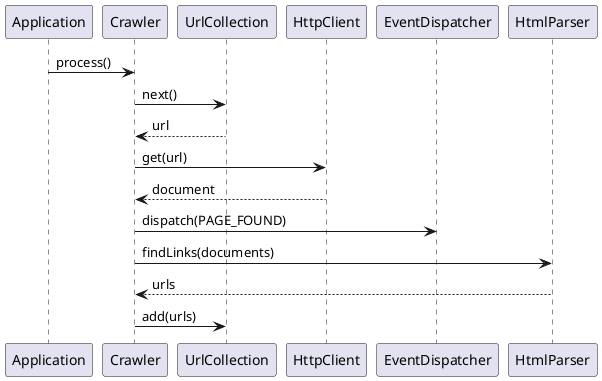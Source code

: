 @startuml


Application -> Crawler : process()

Crawler -> UrlCollection : next()
Crawler <-- UrlCollection : url

Crawler -> HttpClient : get(url)
Crawler <-- HttpClient : document

Crawler -> EventDispatcher : dispatch(PAGE_FOUND)

Crawler -> HtmlParser : findLinks(documents)
Crawler <-- HtmlParser : urls

Crawler -> UrlCollection : add(urls)

@enduml